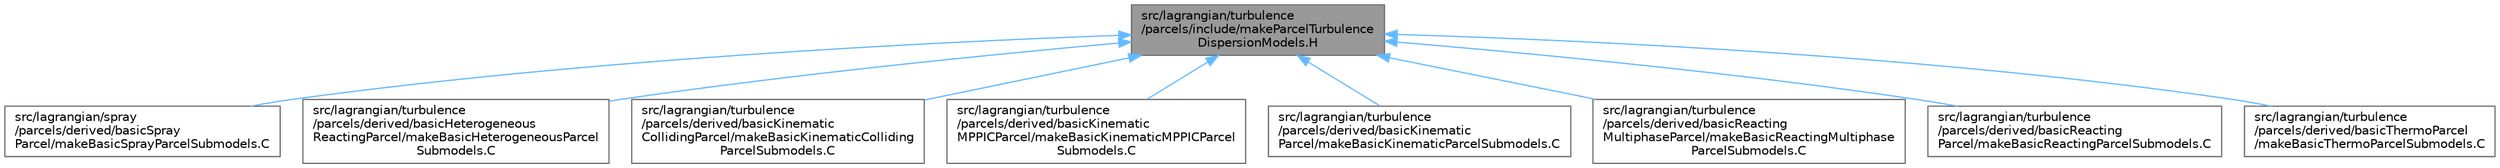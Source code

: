 digraph "src/lagrangian/turbulence/parcels/include/makeParcelTurbulenceDispersionModels.H"
{
 // LATEX_PDF_SIZE
  bgcolor="transparent";
  edge [fontname=Helvetica,fontsize=10,labelfontname=Helvetica,labelfontsize=10];
  node [fontname=Helvetica,fontsize=10,shape=box,height=0.2,width=0.4];
  Node1 [id="Node000001",label="src/lagrangian/turbulence\l/parcels/include/makeParcelTurbulence\lDispersionModels.H",height=0.2,width=0.4,color="gray40", fillcolor="grey60", style="filled", fontcolor="black",tooltip=" "];
  Node1 -> Node2 [id="edge1_Node000001_Node000002",dir="back",color="steelblue1",style="solid",tooltip=" "];
  Node2 [id="Node000002",label="src/lagrangian/spray\l/parcels/derived/basicSpray\lParcel/makeBasicSprayParcelSubmodels.C",height=0.2,width=0.4,color="grey40", fillcolor="white", style="filled",URL="$makeBasicSprayParcelSubmodels_8C.html",tooltip=" "];
  Node1 -> Node3 [id="edge2_Node000001_Node000003",dir="back",color="steelblue1",style="solid",tooltip=" "];
  Node3 [id="Node000003",label="src/lagrangian/turbulence\l/parcels/derived/basicHeterogeneous\lReactingParcel/makeBasicHeterogeneousParcel\lSubmodels.C",height=0.2,width=0.4,color="grey40", fillcolor="white", style="filled",URL="$makeBasicHeterogeneousParcelSubmodels_8C.html",tooltip=" "];
  Node1 -> Node4 [id="edge3_Node000001_Node000004",dir="back",color="steelblue1",style="solid",tooltip=" "];
  Node4 [id="Node000004",label="src/lagrangian/turbulence\l/parcels/derived/basicKinematic\lCollidingParcel/makeBasicKinematicColliding\lParcelSubmodels.C",height=0.2,width=0.4,color="grey40", fillcolor="white", style="filled",URL="$turbulence_2parcels_2derived_2basicKinematicCollidingParcel_2makeBasicKinematicCollidingParcelSubmodels_8C.html",tooltip=" "];
  Node1 -> Node5 [id="edge4_Node000001_Node000005",dir="back",color="steelblue1",style="solid",tooltip=" "];
  Node5 [id="Node000005",label="src/lagrangian/turbulence\l/parcels/derived/basicKinematic\lMPPICParcel/makeBasicKinematicMPPICParcel\lSubmodels.C",height=0.2,width=0.4,color="grey40", fillcolor="white", style="filled",URL="$turbulence_2parcels_2derived_2basicKinematicMPPICParcel_2makeBasicKinematicMPPICParcelSubmodels_8C.html",tooltip=" "];
  Node1 -> Node6 [id="edge5_Node000001_Node000006",dir="back",color="steelblue1",style="solid",tooltip=" "];
  Node6 [id="Node000006",label="src/lagrangian/turbulence\l/parcels/derived/basicKinematic\lParcel/makeBasicKinematicParcelSubmodels.C",height=0.2,width=0.4,color="grey40", fillcolor="white", style="filled",URL="$turbulence_2parcels_2derived_2basicKinematicParcel_2makeBasicKinematicParcelSubmodels_8C.html",tooltip=" "];
  Node1 -> Node7 [id="edge6_Node000001_Node000007",dir="back",color="steelblue1",style="solid",tooltip=" "];
  Node7 [id="Node000007",label="src/lagrangian/turbulence\l/parcels/derived/basicReacting\lMultiphaseParcel/makeBasicReactingMultiphase\lParcelSubmodels.C",height=0.2,width=0.4,color="grey40", fillcolor="white", style="filled",URL="$turbulence_2parcels_2derived_2basicReactingMultiphaseParcel_2makeBasicReactingMultiphaseParcelSubmodels_8C.html",tooltip=" "];
  Node1 -> Node8 [id="edge7_Node000001_Node000008",dir="back",color="steelblue1",style="solid",tooltip=" "];
  Node8 [id="Node000008",label="src/lagrangian/turbulence\l/parcels/derived/basicReacting\lParcel/makeBasicReactingParcelSubmodels.C",height=0.2,width=0.4,color="grey40", fillcolor="white", style="filled",URL="$turbulence_2parcels_2derived_2basicReactingParcel_2makeBasicReactingParcelSubmodels_8C.html",tooltip=" "];
  Node1 -> Node9 [id="edge8_Node000001_Node000009",dir="back",color="steelblue1",style="solid",tooltip=" "];
  Node9 [id="Node000009",label="src/lagrangian/turbulence\l/parcels/derived/basicThermoParcel\l/makeBasicThermoParcelSubmodels.C",height=0.2,width=0.4,color="grey40", fillcolor="white", style="filled",URL="$turbulence_2parcels_2derived_2basicThermoParcel_2makeBasicThermoParcelSubmodels_8C.html",tooltip=" "];
}
